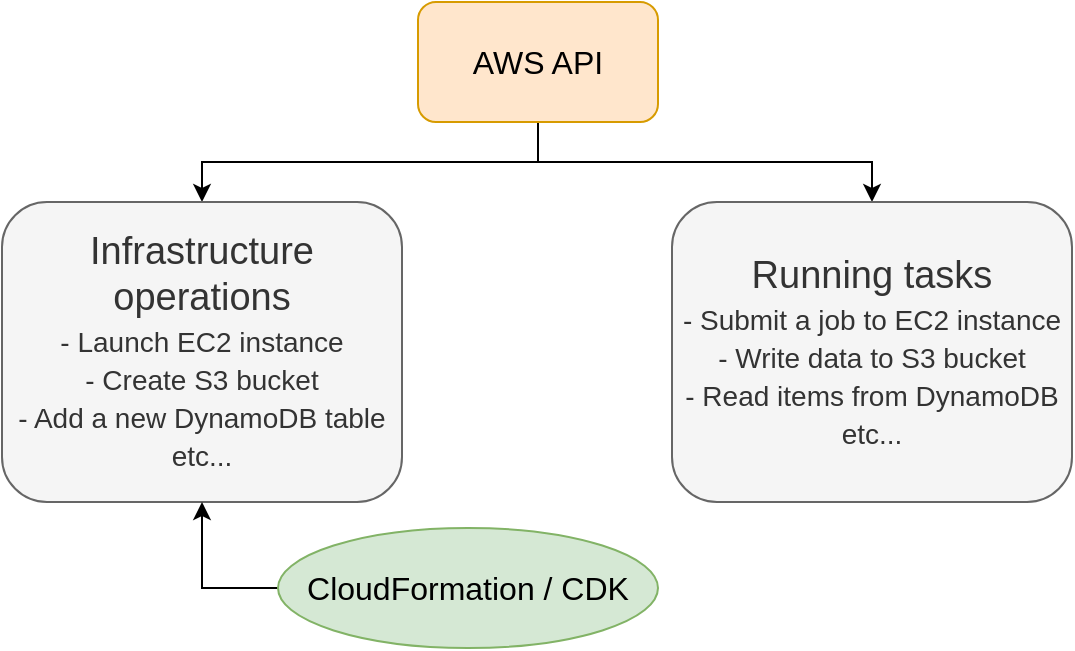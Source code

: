 <mxfile version="13.1.14" type="device"><diagram id="mVsN9Uj4XjhZqiUTrTNk" name="Page-1"><mxGraphModel dx="1422" dy="868" grid="1" gridSize="10" guides="1" tooltips="1" connect="1" arrows="1" fold="1" page="1" pageScale="1" pageWidth="850" pageHeight="1100" math="0" shadow="0"><root><mxCell id="0"/><mxCell id="1" parent="0"/><mxCell id="tHs_xrPY5Reh7MpBNxA4-4" style="edgeStyle=orthogonalEdgeStyle;rounded=0;orthogonalLoop=1;jettySize=auto;html=1;fontSize=16;" edge="1" parent="1" source="tHs_xrPY5Reh7MpBNxA4-1" target="tHs_xrPY5Reh7MpBNxA4-2"><mxGeometry relative="1" as="geometry"><Array as="points"><mxPoint x="358" y="120"/><mxPoint x="190" y="120"/></Array></mxGeometry></mxCell><mxCell id="tHs_xrPY5Reh7MpBNxA4-5" style="edgeStyle=orthogonalEdgeStyle;rounded=0;orthogonalLoop=1;jettySize=auto;html=1;fontSize=16;" edge="1" parent="1" source="tHs_xrPY5Reh7MpBNxA4-1" target="tHs_xrPY5Reh7MpBNxA4-3"><mxGeometry relative="1" as="geometry"><Array as="points"><mxPoint x="358" y="120"/><mxPoint x="525" y="120"/></Array></mxGeometry></mxCell><mxCell id="tHs_xrPY5Reh7MpBNxA4-1" value="AWS API" style="rounded=1;whiteSpace=wrap;html=1;fontSize=16;fillColor=#ffe6cc;strokeColor=#d79b00;" vertex="1" parent="1"><mxGeometry x="298" y="40" width="120" height="60" as="geometry"/></mxCell><mxCell id="tHs_xrPY5Reh7MpBNxA4-2" value="&lt;font style=&quot;font-size: 19px&quot;&gt;Infrastructure operations&lt;br&gt;&lt;/font&gt;&lt;font style=&quot;font-size: 14px&quot;&gt;- Launch EC2 instance&lt;br&gt;- Create S3 bucket&lt;br&gt;- Add a new DynamoDB table&lt;br&gt;etc...&lt;br&gt;&lt;/font&gt;" style="rounded=1;whiteSpace=wrap;html=1;fontSize=16;fillColor=#f5f5f5;strokeColor=#666666;fontColor=#333333;" vertex="1" parent="1"><mxGeometry x="90" y="140" width="200" height="150" as="geometry"/></mxCell><mxCell id="tHs_xrPY5Reh7MpBNxA4-3" value="&lt;font style=&quot;font-size: 19px&quot;&gt;Running tasks&lt;br&gt;&lt;/font&gt;&lt;font style=&quot;font-size: 14px&quot;&gt;- Submit a job to EC2 instance&lt;br&gt;- Write data to S3 bucket&lt;br&gt;- Read items from DynamoDB&lt;br&gt;etc...&lt;br&gt;&lt;/font&gt;" style="rounded=1;whiteSpace=wrap;html=1;fontSize=16;fillColor=#f5f5f5;strokeColor=#666666;fontColor=#333333;" vertex="1" parent="1"><mxGeometry x="425" y="140" width="200" height="150" as="geometry"/></mxCell><mxCell id="tHs_xrPY5Reh7MpBNxA4-7" style="edgeStyle=orthogonalEdgeStyle;rounded=0;orthogonalLoop=1;jettySize=auto;html=1;entryX=0.5;entryY=1;entryDx=0;entryDy=0;fontSize=16;exitX=0;exitY=0.5;exitDx=0;exitDy=0;" edge="1" parent="1" source="tHs_xrPY5Reh7MpBNxA4-6" target="tHs_xrPY5Reh7MpBNxA4-2"><mxGeometry relative="1" as="geometry"><Array as="points"><mxPoint x="190" y="333"/></Array></mxGeometry></mxCell><mxCell id="tHs_xrPY5Reh7MpBNxA4-6" value="CloudFormation / CDK" style="ellipse;whiteSpace=wrap;html=1;fontSize=16;fillColor=#d5e8d4;strokeColor=#82b366;" vertex="1" parent="1"><mxGeometry x="228" y="303" width="190" height="60" as="geometry"/></mxCell></root></mxGraphModel></diagram></mxfile>